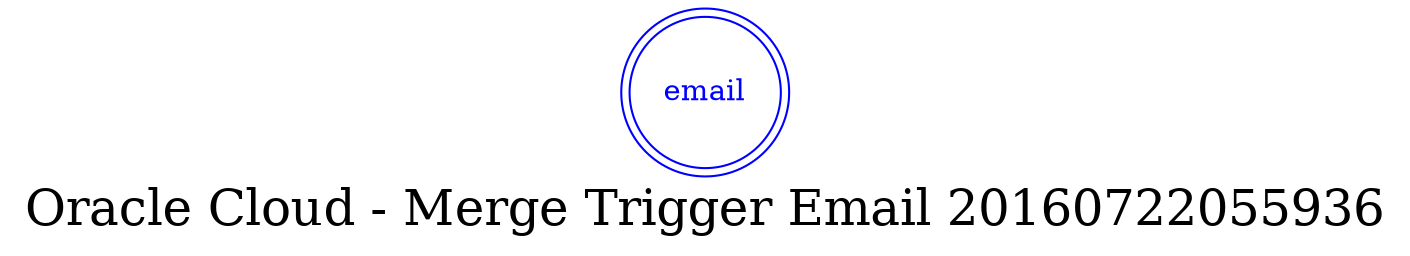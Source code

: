 digraph LexiconGraph {
graph[label="Oracle Cloud - Merge Trigger Email 20160722055936", fontsize=24]
splines=true
"email" [color=blue, fontcolor=blue, shape=doublecircle]
}
